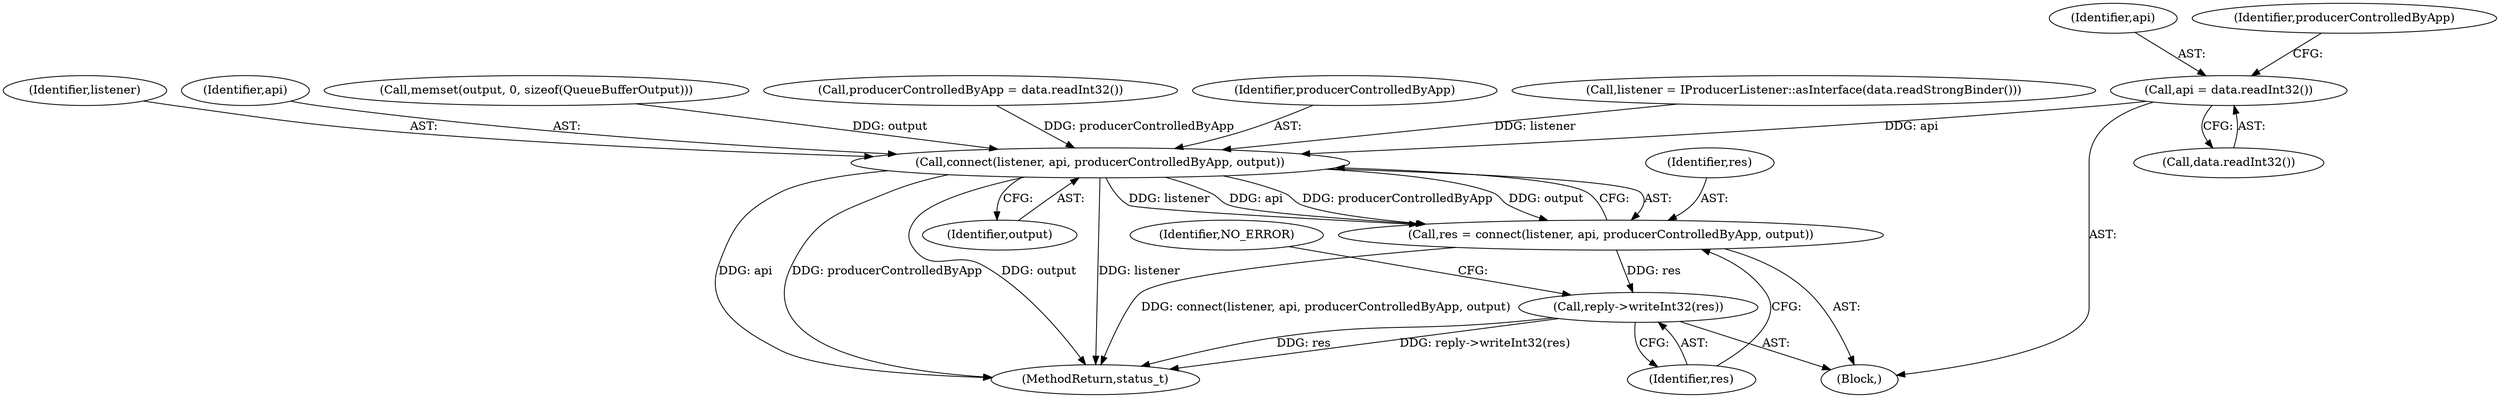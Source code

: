 digraph "0_Android_a30d7d90c4f718e46fb41a99b3d52800e1011b73_0@API" {
"1000428" [label="(Call,api = data.readInt32())"];
"1000450" [label="(Call,connect(listener, api, producerControlledByApp, output))"];
"1000448" [label="(Call,res = connect(listener, api, producerControlledByApp, output))"];
"1000455" [label="(Call,reply->writeInt32(res))"];
"1000596" [label="(MethodReturn,status_t)"];
"1000430" [label="(Call,data.readInt32())"];
"1000448" [label="(Call,res = connect(listener, api, producerControlledByApp, output))"];
"1000451" [label="(Identifier,listener)"];
"1000429" [label="(Identifier,api)"];
"1000452" [label="(Identifier,api)"];
"1000442" [label="(Call,memset(output, 0, sizeof(QueueBufferOutput)))"];
"1000432" [label="(Call,producerControlledByApp = data.readInt32())"];
"1000449" [label="(Identifier,res)"];
"1000453" [label="(Identifier,producerControlledByApp)"];
"1000454" [label="(Identifier,output)"];
"1000456" [label="(Identifier,res)"];
"1000455" [label="(Call,reply->writeInt32(res))"];
"1000412" [label="(Block,)"];
"1000423" [label="(Call,listener = IProducerListener::asInterface(data.readStrongBinder()))"];
"1000428" [label="(Call,api = data.readInt32())"];
"1000433" [label="(Identifier,producerControlledByApp)"];
"1000458" [label="(Identifier,NO_ERROR)"];
"1000450" [label="(Call,connect(listener, api, producerControlledByApp, output))"];
"1000428" -> "1000412"  [label="AST: "];
"1000428" -> "1000430"  [label="CFG: "];
"1000429" -> "1000428"  [label="AST: "];
"1000430" -> "1000428"  [label="AST: "];
"1000433" -> "1000428"  [label="CFG: "];
"1000428" -> "1000450"  [label="DDG: api"];
"1000450" -> "1000448"  [label="AST: "];
"1000450" -> "1000454"  [label="CFG: "];
"1000451" -> "1000450"  [label="AST: "];
"1000452" -> "1000450"  [label="AST: "];
"1000453" -> "1000450"  [label="AST: "];
"1000454" -> "1000450"  [label="AST: "];
"1000448" -> "1000450"  [label="CFG: "];
"1000450" -> "1000596"  [label="DDG: api"];
"1000450" -> "1000596"  [label="DDG: producerControlledByApp"];
"1000450" -> "1000596"  [label="DDG: listener"];
"1000450" -> "1000596"  [label="DDG: output"];
"1000450" -> "1000448"  [label="DDG: listener"];
"1000450" -> "1000448"  [label="DDG: api"];
"1000450" -> "1000448"  [label="DDG: producerControlledByApp"];
"1000450" -> "1000448"  [label="DDG: output"];
"1000423" -> "1000450"  [label="DDG: listener"];
"1000432" -> "1000450"  [label="DDG: producerControlledByApp"];
"1000442" -> "1000450"  [label="DDG: output"];
"1000448" -> "1000412"  [label="AST: "];
"1000449" -> "1000448"  [label="AST: "];
"1000456" -> "1000448"  [label="CFG: "];
"1000448" -> "1000596"  [label="DDG: connect(listener, api, producerControlledByApp, output)"];
"1000448" -> "1000455"  [label="DDG: res"];
"1000455" -> "1000412"  [label="AST: "];
"1000455" -> "1000456"  [label="CFG: "];
"1000456" -> "1000455"  [label="AST: "];
"1000458" -> "1000455"  [label="CFG: "];
"1000455" -> "1000596"  [label="DDG: reply->writeInt32(res)"];
"1000455" -> "1000596"  [label="DDG: res"];
}
